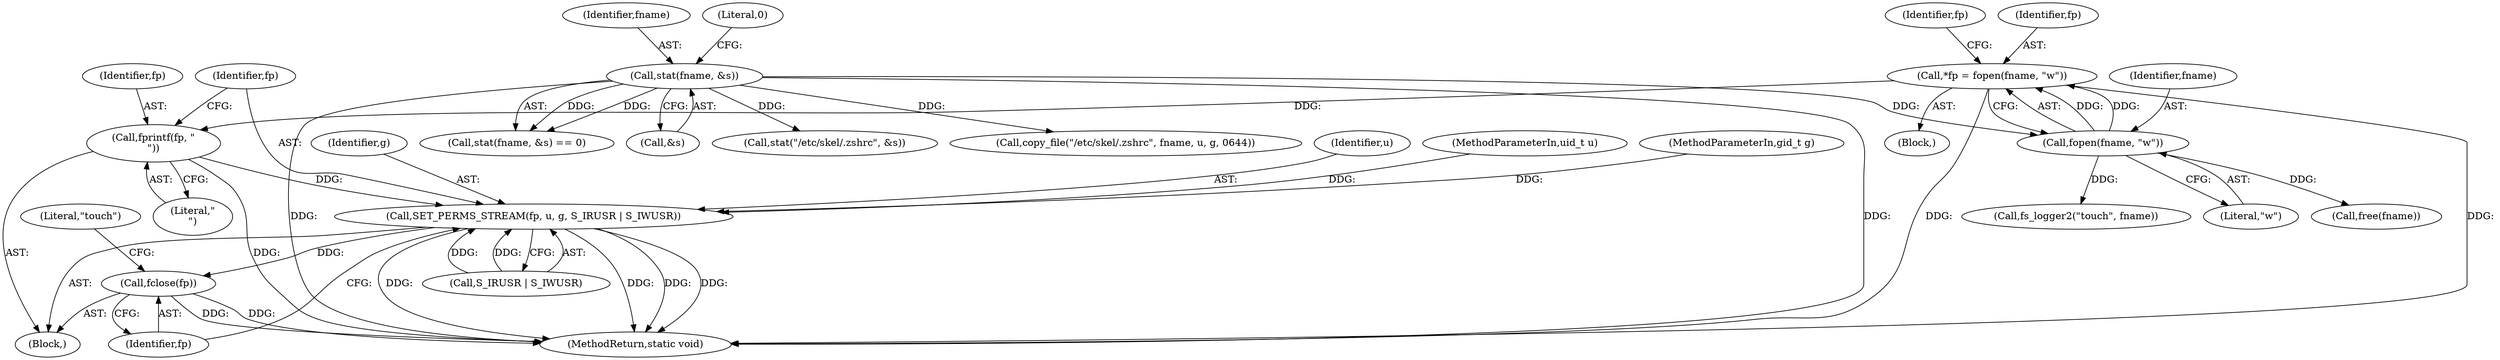 digraph "1_firejail_b8a4ff9775318ca5e679183884a6a63f3da8f863_1@API" {
"1000180" [label="(Call,fprintf(fp, \"\n\"))"];
"1000172" [label="(Call,*fp = fopen(fname, \"w\"))"];
"1000174" [label="(Call,fopen(fname, \"w\"))"];
"1000143" [label="(Call,stat(fname, &s))"];
"1000183" [label="(Call,SET_PERMS_STREAM(fp, u, g, S_IRUSR | S_IWUSR))"];
"1000190" [label="(Call,fclose(fp))"];
"1000184" [label="(Identifier,fp)"];
"1000142" [label="(Call,stat(fname, &s) == 0)"];
"1000106" [label="(MethodParameterIn,gid_t g)"];
"1000170" [label="(Block,)"];
"1000182" [label="(Literal,\"\n\")"];
"1000179" [label="(Block,)"];
"1000145" [label="(Call,&s)"];
"1000151" [label="(Call,stat(\"/etc/skel/.zshrc\", &s))"];
"1000180" [label="(Call,fprintf(fp, \"\n\"))"];
"1000144" [label="(Identifier,fname)"];
"1000174" [label="(Call,fopen(fname, \"w\"))"];
"1000178" [label="(Identifier,fp)"];
"1000193" [label="(Literal,\"touch\")"];
"1000173" [label="(Identifier,fp)"];
"1000191" [label="(Identifier,fp)"];
"1000190" [label="(Call,fclose(fp))"];
"1000186" [label="(Identifier,g)"];
"1000147" [label="(Literal,0)"];
"1000322" [label="(MethodReturn,static void)"];
"1000176" [label="(Literal,\"w\")"];
"1000187" [label="(Call,S_IRUSR | S_IWUSR)"];
"1000159" [label="(Call,copy_file(\"/etc/skel/.zshrc\", fname, u, g, 0644))"];
"1000175" [label="(Identifier,fname)"];
"1000172" [label="(Call,*fp = fopen(fname, \"w\"))"];
"1000192" [label="(Call,fs_logger2(\"touch\", fname))"];
"1000183" [label="(Call,SET_PERMS_STREAM(fp, u, g, S_IRUSR | S_IWUSR))"];
"1000195" [label="(Call,free(fname))"];
"1000185" [label="(Identifier,u)"];
"1000181" [label="(Identifier,fp)"];
"1000143" [label="(Call,stat(fname, &s))"];
"1000105" [label="(MethodParameterIn,uid_t u)"];
"1000180" -> "1000179"  [label="AST: "];
"1000180" -> "1000182"  [label="CFG: "];
"1000181" -> "1000180"  [label="AST: "];
"1000182" -> "1000180"  [label="AST: "];
"1000184" -> "1000180"  [label="CFG: "];
"1000180" -> "1000322"  [label="DDG: "];
"1000172" -> "1000180"  [label="DDG: "];
"1000180" -> "1000183"  [label="DDG: "];
"1000172" -> "1000170"  [label="AST: "];
"1000172" -> "1000174"  [label="CFG: "];
"1000173" -> "1000172"  [label="AST: "];
"1000174" -> "1000172"  [label="AST: "];
"1000178" -> "1000172"  [label="CFG: "];
"1000172" -> "1000322"  [label="DDG: "];
"1000172" -> "1000322"  [label="DDG: "];
"1000174" -> "1000172"  [label="DDG: "];
"1000174" -> "1000172"  [label="DDG: "];
"1000174" -> "1000176"  [label="CFG: "];
"1000175" -> "1000174"  [label="AST: "];
"1000176" -> "1000174"  [label="AST: "];
"1000143" -> "1000174"  [label="DDG: "];
"1000174" -> "1000192"  [label="DDG: "];
"1000174" -> "1000195"  [label="DDG: "];
"1000143" -> "1000142"  [label="AST: "];
"1000143" -> "1000145"  [label="CFG: "];
"1000144" -> "1000143"  [label="AST: "];
"1000145" -> "1000143"  [label="AST: "];
"1000147" -> "1000143"  [label="CFG: "];
"1000143" -> "1000322"  [label="DDG: "];
"1000143" -> "1000322"  [label="DDG: "];
"1000143" -> "1000142"  [label="DDG: "];
"1000143" -> "1000142"  [label="DDG: "];
"1000143" -> "1000151"  [label="DDG: "];
"1000143" -> "1000159"  [label="DDG: "];
"1000183" -> "1000179"  [label="AST: "];
"1000183" -> "1000187"  [label="CFG: "];
"1000184" -> "1000183"  [label="AST: "];
"1000185" -> "1000183"  [label="AST: "];
"1000186" -> "1000183"  [label="AST: "];
"1000187" -> "1000183"  [label="AST: "];
"1000191" -> "1000183"  [label="CFG: "];
"1000183" -> "1000322"  [label="DDG: "];
"1000183" -> "1000322"  [label="DDG: "];
"1000183" -> "1000322"  [label="DDG: "];
"1000183" -> "1000322"  [label="DDG: "];
"1000105" -> "1000183"  [label="DDG: "];
"1000106" -> "1000183"  [label="DDG: "];
"1000187" -> "1000183"  [label="DDG: "];
"1000187" -> "1000183"  [label="DDG: "];
"1000183" -> "1000190"  [label="DDG: "];
"1000190" -> "1000179"  [label="AST: "];
"1000190" -> "1000191"  [label="CFG: "];
"1000191" -> "1000190"  [label="AST: "];
"1000193" -> "1000190"  [label="CFG: "];
"1000190" -> "1000322"  [label="DDG: "];
"1000190" -> "1000322"  [label="DDG: "];
}
